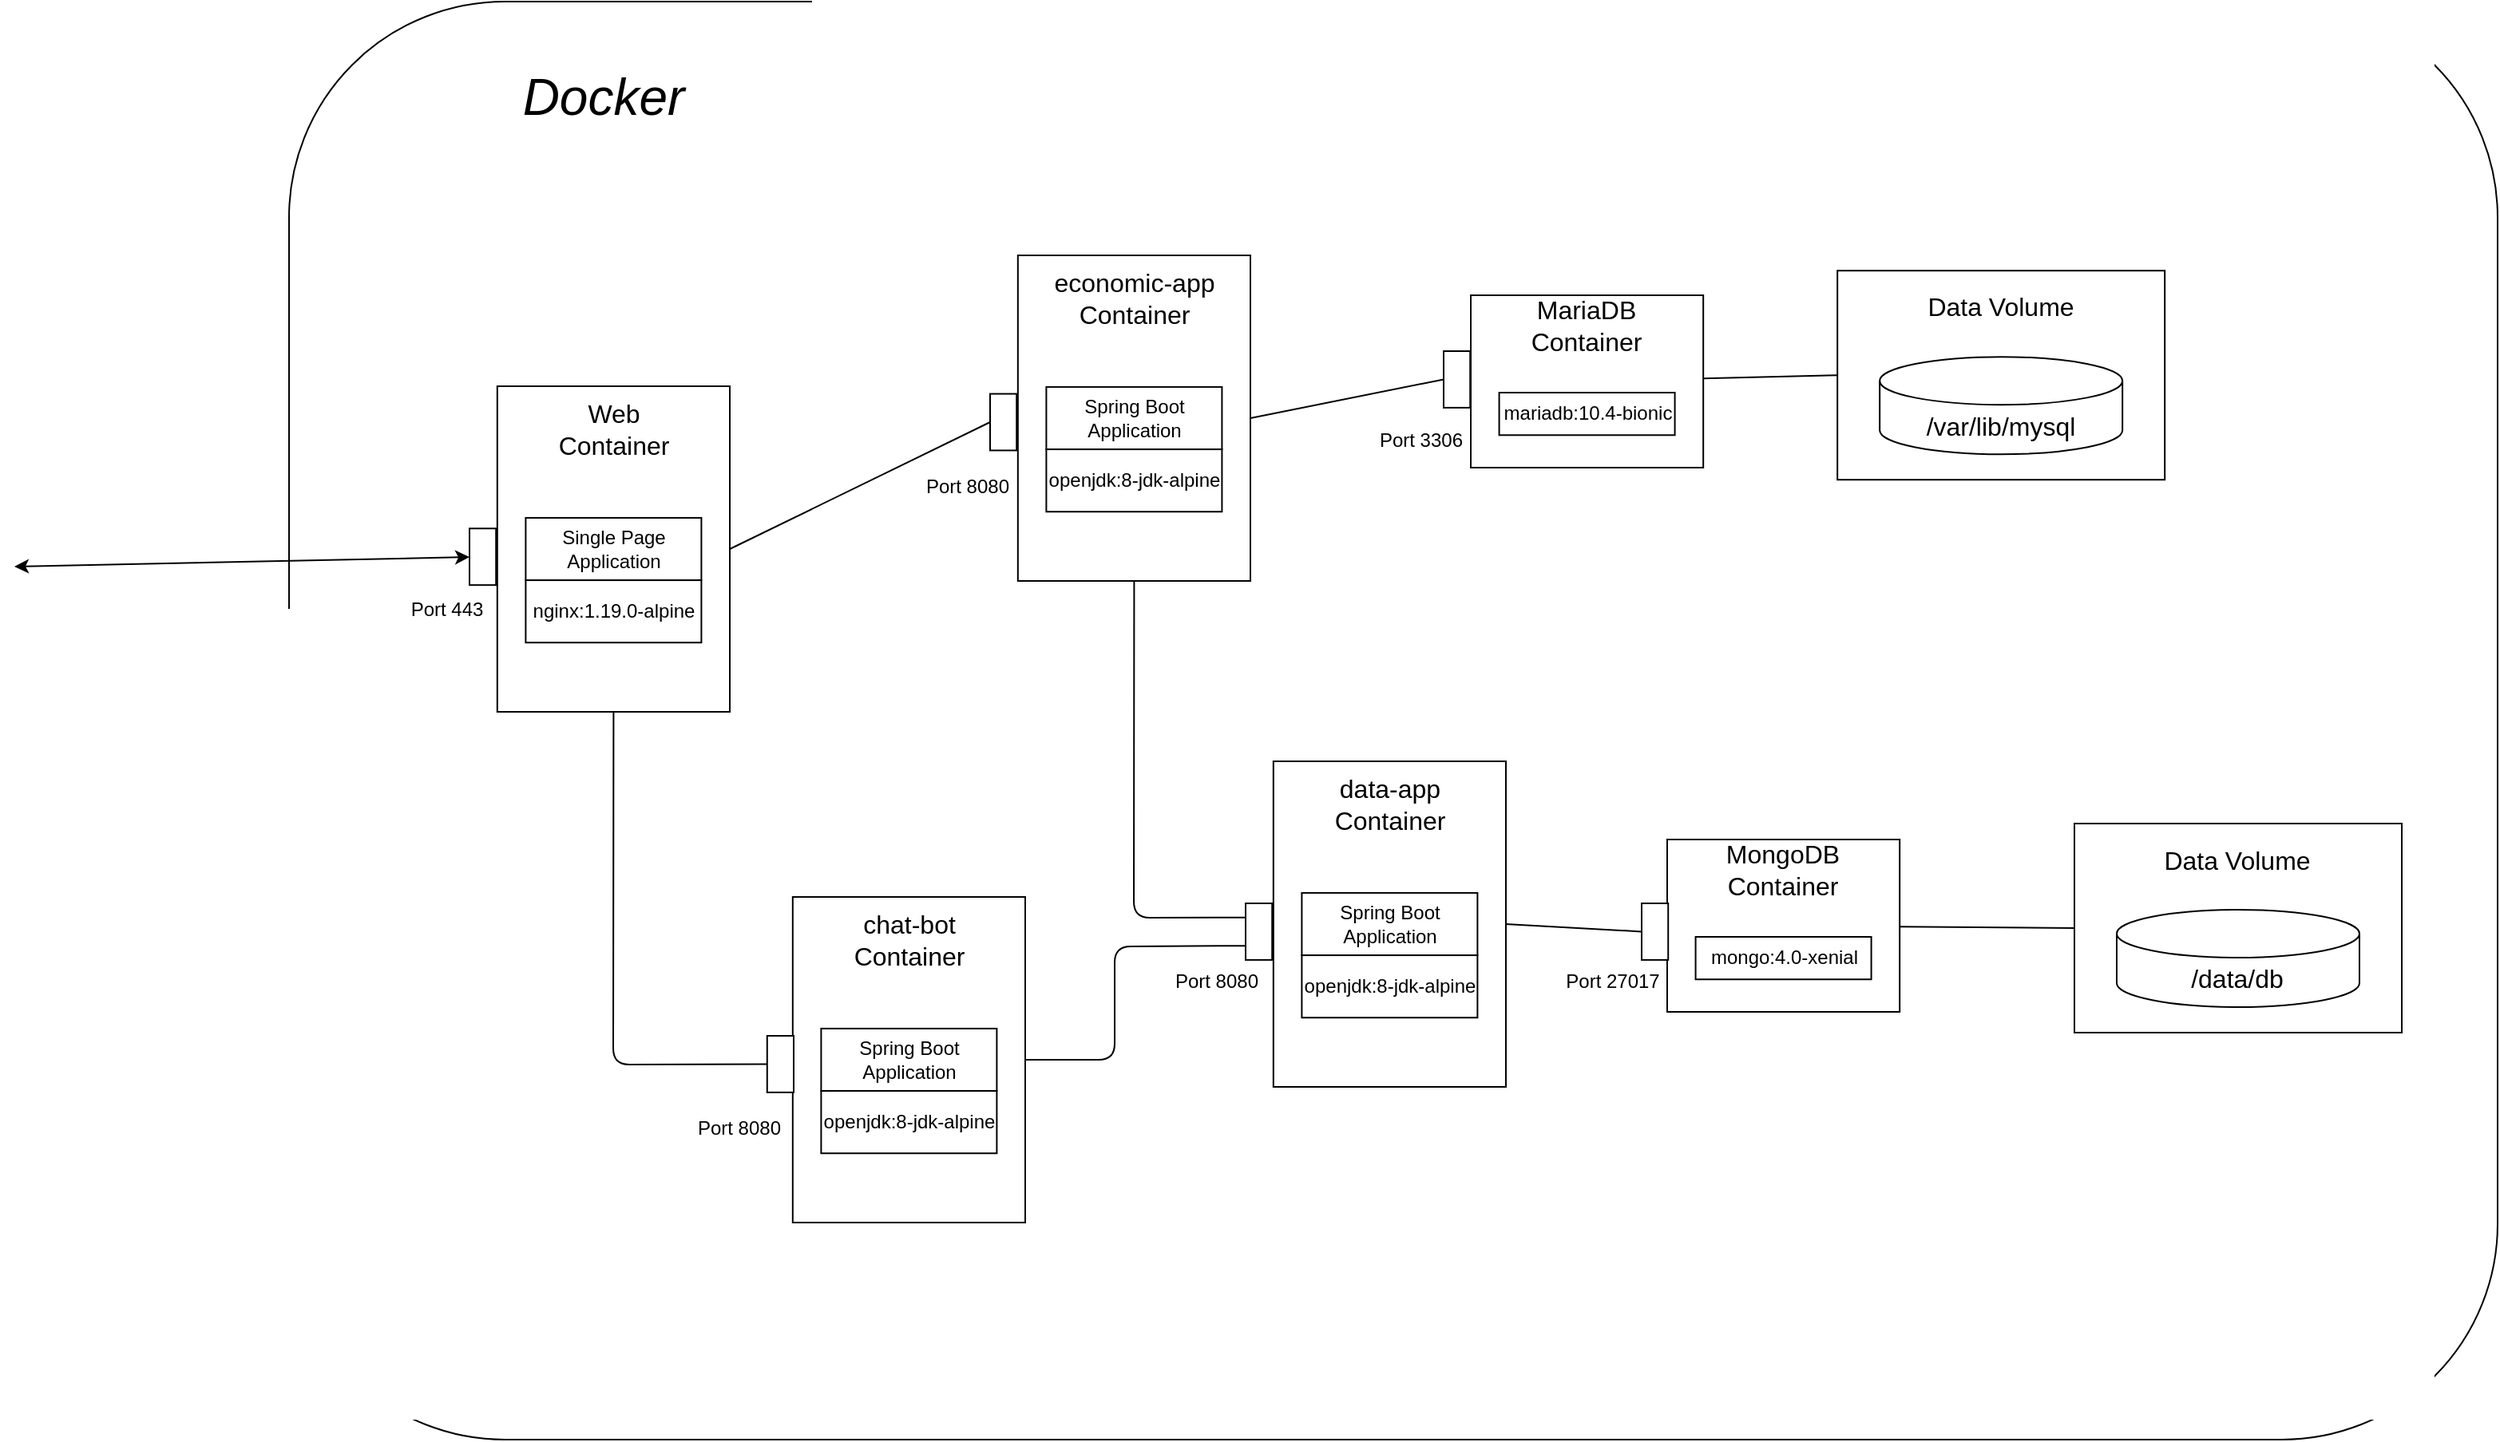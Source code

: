 <mxfile version="13.9.9" type="device"><diagram id="RwQKrFio4ie7IXwtJ4Yn" name="第1頁"><mxGraphModel dx="3060" dy="2240" grid="0" gridSize="10" guides="1" tooltips="1" connect="1" arrows="1" fold="1" page="1" pageScale="1" pageWidth="3000" pageHeight="2800" math="0" shadow="0"><root><mxCell id="0"/><mxCell id="1" parent="0"/><mxCell id="jvbXz2ZB5cgK_-Cs429x-13" value="" style="rounded=1;whiteSpace=wrap;html=1;" vertex="1" parent="1"><mxGeometry x="625" y="317" width="1383" height="901" as="geometry"/></mxCell><mxCell id="jvbXz2ZB5cgK_-Cs429x-15" value="Port 443" style="text;html=1;strokeColor=none;fillColor=none;align=center;verticalAlign=middle;whiteSpace=wrap;rounded=0;" vertex="1" parent="1"><mxGeometry x="692.61" y="688" width="62" height="20" as="geometry"/></mxCell><mxCell id="jvbXz2ZB5cgK_-Cs429x-16" value="" style="endArrow=classic;startArrow=classic;html=1;" edge="1" parent="1" target="jvbXz2ZB5cgK_-Cs429x-99"><mxGeometry width="50" height="50" relative="1" as="geometry"><mxPoint x="453" y="671" as="sourcePoint"/><mxPoint x="692.635" y="660.005" as="targetPoint"/></mxGeometry></mxCell><mxCell id="jvbXz2ZB5cgK_-Cs429x-21" value="" style="group" vertex="1" connectable="0" parent="1"><mxGeometry x="1067" y="476" width="160" height="261.0" as="geometry"/></mxCell><mxCell id="jvbXz2ZB5cgK_-Cs429x-27" value="" style="group" vertex="1" connectable="0" parent="jvbXz2ZB5cgK_-Cs429x-21"><mxGeometry x="14.41" width="145.59" height="204" as="geometry"/></mxCell><mxCell id="jvbXz2ZB5cgK_-Cs429x-19" value="" style="html=1;" vertex="1" parent="jvbXz2ZB5cgK_-Cs429x-27"><mxGeometry width="145.59" height="204" as="geometry"/></mxCell><mxCell id="jvbXz2ZB5cgK_-Cs429x-24" value="Spring Boot&lt;br&gt;Application" style="html=1;" vertex="1" parent="jvbXz2ZB5cgK_-Cs429x-27"><mxGeometry x="17.792" y="82.46" width="109.998" height="39.08" as="geometry"/></mxCell><mxCell id="jvbXz2ZB5cgK_-Cs429x-25" value="&lt;span style=&quot;font-size: 16px;&quot;&gt;economic-app&lt;/span&gt;&lt;br style=&quot;font-size: 16px;&quot;&gt;&lt;span style=&quot;font-size: 16px;&quot;&gt;Container&lt;/span&gt;" style="text;html=1;strokeColor=none;fillColor=none;align=center;verticalAlign=middle;whiteSpace=wrap;rounded=0;fontSize=16;" vertex="1" parent="jvbXz2ZB5cgK_-Cs429x-27"><mxGeometry x="10.292" y="7.034" width="124.998" height="40.644" as="geometry"/></mxCell><mxCell id="jvbXz2ZB5cgK_-Cs429x-26" value="openjdk:8-jdk-alpine" style="html=1;" vertex="1" parent="jvbXz2ZB5cgK_-Cs429x-27"><mxGeometry x="17.792" y="121.54" width="109.998" height="39.08" as="geometry"/></mxCell><mxCell id="jvbXz2ZB5cgK_-Cs429x-20" value="" style="html=1;rotation=0;" vertex="1" parent="1"><mxGeometry x="1064" y="562.77" width="16.61" height="35.45" as="geometry"/></mxCell><mxCell id="jvbXz2ZB5cgK_-Cs429x-29" value="" style="endArrow=none;html=1;entryX=0;entryY=0.5;entryDx=0;entryDy=0;exitX=1;exitY=0.5;exitDx=0;exitDy=0;" edge="1" parent="1" source="jvbXz2ZB5cgK_-Cs429x-95" target="jvbXz2ZB5cgK_-Cs429x-20"><mxGeometry width="50" height="50" relative="1" as="geometry"><mxPoint x="941" y="630.895" as="sourcePoint"/><mxPoint x="1019" y="591" as="targetPoint"/></mxGeometry></mxCell><mxCell id="jvbXz2ZB5cgK_-Cs429x-30" value="Port 8080" style="text;html=1;strokeColor=none;fillColor=none;align=center;verticalAlign=middle;whiteSpace=wrap;rounded=0;" vertex="1" parent="1"><mxGeometry x="1018.61" y="611" width="62" height="20" as="geometry"/></mxCell><mxCell id="jvbXz2ZB5cgK_-Cs429x-32" value="" style="group" vertex="1" connectable="0" parent="1"><mxGeometry x="1330" y="518" width="145.59" height="139" as="geometry"/></mxCell><mxCell id="jvbXz2ZB5cgK_-Cs429x-38" value="" style="group" vertex="1" connectable="0" parent="jvbXz2ZB5cgK_-Cs429x-32"><mxGeometry y="-5" width="145.59" height="108" as="geometry"/></mxCell><mxCell id="jvbXz2ZB5cgK_-Cs429x-39" value="" style="group" vertex="1" connectable="0" parent="jvbXz2ZB5cgK_-Cs429x-38"><mxGeometry x="35" y="-12" width="145.59" height="108" as="geometry"/></mxCell><mxCell id="jvbXz2ZB5cgK_-Cs429x-51" value="" style="group" vertex="1" connectable="0" parent="jvbXz2ZB5cgK_-Cs429x-39"><mxGeometry width="145.59" height="108" as="geometry"/></mxCell><mxCell id="jvbXz2ZB5cgK_-Cs429x-33" value="" style="html=1;" vertex="1" parent="jvbXz2ZB5cgK_-Cs429x-51"><mxGeometry width="145.59" height="108" as="geometry"/></mxCell><mxCell id="jvbXz2ZB5cgK_-Cs429x-35" value="MariaDB&lt;br&gt;Container" style="text;html=1;strokeColor=none;fillColor=none;align=center;verticalAlign=middle;whiteSpace=wrap;rounded=0;fontSize=16;" vertex="1" parent="jvbXz2ZB5cgK_-Cs429x-51"><mxGeometry x="10.292" y="4.793" width="124.998" height="27.693" as="geometry"/></mxCell><mxCell id="jvbXz2ZB5cgK_-Cs429x-36" value="mariadb:10.4-bionic" style="html=1;" vertex="1" parent="jvbXz2ZB5cgK_-Cs429x-51"><mxGeometry x="17.792" y="61.004" width="109.998" height="26.628" as="geometry"/></mxCell><mxCell id="jvbXz2ZB5cgK_-Cs429x-41" value="" style="group" vertex="1" connectable="0" parent="1"><mxGeometry x="1510.59" y="551.58" width="205" height="131" as="geometry"/></mxCell><mxCell id="jvbXz2ZB5cgK_-Cs429x-42" value="" style="group" vertex="1" connectable="0" parent="jvbXz2ZB5cgK_-Cs429x-41"><mxGeometry x="45.002" y="-67.996" width="205" height="131" as="geometry"/></mxCell><mxCell id="jvbXz2ZB5cgK_-Cs429x-48" value="" style="group" vertex="1" connectable="0" parent="jvbXz2ZB5cgK_-Cs429x-42"><mxGeometry x="39" y="2" width="205" height="131" as="geometry"/></mxCell><mxCell id="jvbXz2ZB5cgK_-Cs429x-43" value="" style="html=1;" vertex="1" parent="jvbXz2ZB5cgK_-Cs429x-48"><mxGeometry width="205" height="131" as="geometry"/></mxCell><mxCell id="jvbXz2ZB5cgK_-Cs429x-44" value="Data Volume" style="text;html=1;strokeColor=none;fillColor=none;align=center;verticalAlign=middle;whiteSpace=wrap;rounded=0;fontSize=16;" vertex="1" parent="jvbXz2ZB5cgK_-Cs429x-48"><mxGeometry x="14.492" y="5.814" width="176.005" height="33.591" as="geometry"/></mxCell><mxCell id="jvbXz2ZB5cgK_-Cs429x-46" value="/var/lib/mysql" style="shape=cylinder3;whiteSpace=wrap;html=1;boundedLbl=1;backgroundOutline=1;size=15;fontSize=16;" vertex="1" parent="jvbXz2ZB5cgK_-Cs429x-48"><mxGeometry x="26.49" y="54" width="152" height="61.01" as="geometry"/></mxCell><mxCell id="jvbXz2ZB5cgK_-Cs429x-49" value="" style="html=1;rotation=0;" vertex="1" parent="1"><mxGeometry x="1348" y="536" width="16.61" height="35.45" as="geometry"/></mxCell><mxCell id="jvbXz2ZB5cgK_-Cs429x-52" value="Port 3306" style="text;html=1;strokeColor=none;fillColor=none;align=center;verticalAlign=middle;whiteSpace=wrap;rounded=0;" vertex="1" parent="1"><mxGeometry x="1302.61" y="581.79" width="62" height="20" as="geometry"/></mxCell><mxCell id="jvbXz2ZB5cgK_-Cs429x-53" value="" style="endArrow=none;html=1;fontSize=16;entryX=0;entryY=0.5;entryDx=0;entryDy=0;exitX=1;exitY=0.5;exitDx=0;exitDy=0;" edge="1" parent="1" source="jvbXz2ZB5cgK_-Cs429x-19" target="jvbXz2ZB5cgK_-Cs429x-49"><mxGeometry width="50" height="50" relative="1" as="geometry"><mxPoint x="1254" y="510" as="sourcePoint"/><mxPoint x="1304" y="460" as="targetPoint"/></mxGeometry></mxCell><mxCell id="jvbXz2ZB5cgK_-Cs429x-54" value="" style="endArrow=none;html=1;fontSize=16;entryX=0;entryY=0.5;entryDx=0;entryDy=0;" edge="1" parent="1" source="jvbXz2ZB5cgK_-Cs429x-33" target="jvbXz2ZB5cgK_-Cs429x-43"><mxGeometry width="50" height="50" relative="1" as="geometry"><mxPoint x="1529" y="585" as="sourcePoint"/><mxPoint x="1579" y="535" as="targetPoint"/></mxGeometry></mxCell><mxCell id="jvbXz2ZB5cgK_-Cs429x-55" value="" style="group" vertex="1" connectable="0" parent="1"><mxGeometry x="1227" y="793" width="160" height="261.0" as="geometry"/></mxCell><mxCell id="jvbXz2ZB5cgK_-Cs429x-56" value="" style="group" vertex="1" connectable="0" parent="jvbXz2ZB5cgK_-Cs429x-55"><mxGeometry x="14.41" width="145.59" height="204" as="geometry"/></mxCell><mxCell id="jvbXz2ZB5cgK_-Cs429x-57" value="" style="html=1;" vertex="1" parent="jvbXz2ZB5cgK_-Cs429x-56"><mxGeometry width="145.59" height="204" as="geometry"/></mxCell><mxCell id="jvbXz2ZB5cgK_-Cs429x-58" value="Spring Boot&lt;br&gt;Application" style="html=1;" vertex="1" parent="jvbXz2ZB5cgK_-Cs429x-56"><mxGeometry x="17.792" y="82.46" width="109.998" height="39.08" as="geometry"/></mxCell><mxCell id="jvbXz2ZB5cgK_-Cs429x-59" value="&lt;span style=&quot;font-size: 16px&quot;&gt;data-app&lt;/span&gt;&lt;br style=&quot;font-size: 16px&quot;&gt;&lt;span style=&quot;font-size: 16px&quot;&gt;Container&lt;/span&gt;" style="text;html=1;strokeColor=none;fillColor=none;align=center;verticalAlign=middle;whiteSpace=wrap;rounded=0;fontSize=16;" vertex="1" parent="jvbXz2ZB5cgK_-Cs429x-56"><mxGeometry x="10.292" y="7.034" width="124.998" height="40.644" as="geometry"/></mxCell><mxCell id="jvbXz2ZB5cgK_-Cs429x-60" value="openjdk:8-jdk-alpine" style="html=1;" vertex="1" parent="jvbXz2ZB5cgK_-Cs429x-56"><mxGeometry x="17.792" y="121.54" width="109.998" height="39.08" as="geometry"/></mxCell><mxCell id="jvbXz2ZB5cgK_-Cs429x-61" value="" style="group" vertex="1" connectable="0" parent="1"><mxGeometry x="1453" y="859" width="145.59" height="139" as="geometry"/></mxCell><mxCell id="jvbXz2ZB5cgK_-Cs429x-62" value="" style="group" vertex="1" connectable="0" parent="jvbXz2ZB5cgK_-Cs429x-61"><mxGeometry y="-5" width="145.59" height="108" as="geometry"/></mxCell><mxCell id="jvbXz2ZB5cgK_-Cs429x-63" value="" style="group" vertex="1" connectable="0" parent="jvbXz2ZB5cgK_-Cs429x-62"><mxGeometry x="35" y="-12" width="145.59" height="108" as="geometry"/></mxCell><mxCell id="jvbXz2ZB5cgK_-Cs429x-64" value="" style="group" vertex="1" connectable="0" parent="jvbXz2ZB5cgK_-Cs429x-63"><mxGeometry width="145.59" height="108" as="geometry"/></mxCell><mxCell id="jvbXz2ZB5cgK_-Cs429x-65" value="" style="html=1;" vertex="1" parent="jvbXz2ZB5cgK_-Cs429x-64"><mxGeometry width="145.59" height="108" as="geometry"/></mxCell><mxCell id="jvbXz2ZB5cgK_-Cs429x-66" value="MongoDB&lt;br&gt;Container" style="text;html=1;strokeColor=none;fillColor=none;align=center;verticalAlign=middle;whiteSpace=wrap;rounded=0;fontSize=16;" vertex="1" parent="jvbXz2ZB5cgK_-Cs429x-64"><mxGeometry x="10.292" y="4.793" width="124.998" height="27.693" as="geometry"/></mxCell><mxCell id="jvbXz2ZB5cgK_-Cs429x-67" value="mongo:4.0-xenial" style="html=1;" vertex="1" parent="jvbXz2ZB5cgK_-Cs429x-64"><mxGeometry x="17.792" y="61.004" width="109.998" height="26.628" as="geometry"/></mxCell><mxCell id="jvbXz2ZB5cgK_-Cs429x-68" value="" style="html=1;rotation=0;" vertex="1" parent="1"><mxGeometry x="1472" y="882" width="16.61" height="35.45" as="geometry"/></mxCell><mxCell id="jvbXz2ZB5cgK_-Cs429x-69" value="" style="group" vertex="1" connectable="0" parent="1"><mxGeometry x="1659" y="898" width="205" height="131" as="geometry"/></mxCell><mxCell id="jvbXz2ZB5cgK_-Cs429x-70" value="" style="group" vertex="1" connectable="0" parent="jvbXz2ZB5cgK_-Cs429x-69"><mxGeometry x="45.002" y="-67.996" width="205" height="131" as="geometry"/></mxCell><mxCell id="jvbXz2ZB5cgK_-Cs429x-71" value="" style="group" vertex="1" connectable="0" parent="jvbXz2ZB5cgK_-Cs429x-70"><mxGeometry x="39" y="2" width="205" height="131" as="geometry"/></mxCell><mxCell id="jvbXz2ZB5cgK_-Cs429x-72" value="" style="html=1;" vertex="1" parent="jvbXz2ZB5cgK_-Cs429x-71"><mxGeometry width="205" height="131" as="geometry"/></mxCell><mxCell id="jvbXz2ZB5cgK_-Cs429x-73" value="Data Volume" style="text;html=1;strokeColor=none;fillColor=none;align=center;verticalAlign=middle;whiteSpace=wrap;rounded=0;fontSize=16;" vertex="1" parent="jvbXz2ZB5cgK_-Cs429x-71"><mxGeometry x="14.492" y="5.814" width="176.005" height="33.591" as="geometry"/></mxCell><mxCell id="jvbXz2ZB5cgK_-Cs429x-74" value="/data/db" style="shape=cylinder3;whiteSpace=wrap;html=1;boundedLbl=1;backgroundOutline=1;size=15;fontSize=16;" vertex="1" parent="jvbXz2ZB5cgK_-Cs429x-71"><mxGeometry x="26.49" y="54" width="152" height="61.01" as="geometry"/></mxCell><mxCell id="jvbXz2ZB5cgK_-Cs429x-77" value="" style="html=1;rotation=0;" vertex="1" parent="1"><mxGeometry x="1224" y="882" width="16.61" height="35.45" as="geometry"/></mxCell><mxCell id="jvbXz2ZB5cgK_-Cs429x-78" value="" style="endArrow=none;html=1;fontSize=16;entryX=0.5;entryY=1;entryDx=0;entryDy=0;exitX=0;exitY=0.25;exitDx=0;exitDy=0;" edge="1" parent="1" source="jvbXz2ZB5cgK_-Cs429x-77" target="jvbXz2ZB5cgK_-Cs429x-19"><mxGeometry width="50" height="50" relative="1" as="geometry"><mxPoint x="1095" y="864" as="sourcePoint"/><mxPoint x="1145" y="814" as="targetPoint"/><Array as="points"><mxPoint x="1154" y="891"/></Array></mxGeometry></mxCell><mxCell id="jvbXz2ZB5cgK_-Cs429x-79" value="Port 8080" style="text;html=1;strokeColor=none;fillColor=none;align=center;verticalAlign=middle;whiteSpace=wrap;rounded=0;" vertex="1" parent="1"><mxGeometry x="1175" y="921" width="62" height="20" as="geometry"/></mxCell><mxCell id="jvbXz2ZB5cgK_-Cs429x-80" value="Port 27017" style="text;html=1;strokeColor=none;fillColor=none;align=center;verticalAlign=middle;whiteSpace=wrap;rounded=0;" vertex="1" parent="1"><mxGeometry x="1423" y="921" width="62" height="20" as="geometry"/></mxCell><mxCell id="jvbXz2ZB5cgK_-Cs429x-81" value="" style="endArrow=none;html=1;fontSize=16;entryX=0;entryY=0.5;entryDx=0;entryDy=0;exitX=1;exitY=0.5;exitDx=0;exitDy=0;" edge="1" parent="1" source="jvbXz2ZB5cgK_-Cs429x-57" target="jvbXz2ZB5cgK_-Cs429x-68"><mxGeometry width="50" height="50" relative="1" as="geometry"><mxPoint x="1402" y="903" as="sourcePoint"/><mxPoint x="1452" y="853" as="targetPoint"/></mxGeometry></mxCell><mxCell id="jvbXz2ZB5cgK_-Cs429x-82" value="" style="endArrow=none;html=1;fontSize=16;entryX=0;entryY=0.5;entryDx=0;entryDy=0;" edge="1" parent="1" source="jvbXz2ZB5cgK_-Cs429x-65" target="jvbXz2ZB5cgK_-Cs429x-72"><mxGeometry width="50" height="50" relative="1" as="geometry"><mxPoint x="1659" y="928" as="sourcePoint"/><mxPoint x="1709" y="878" as="targetPoint"/></mxGeometry></mxCell><mxCell id="jvbXz2ZB5cgK_-Cs429x-83" value="" style="group" vertex="1" connectable="0" parent="1"><mxGeometry x="926" y="878" width="160" height="261.0" as="geometry"/></mxCell><mxCell id="jvbXz2ZB5cgK_-Cs429x-84" value="" style="group" vertex="1" connectable="0" parent="jvbXz2ZB5cgK_-Cs429x-83"><mxGeometry x="14.41" width="145.59" height="204" as="geometry"/></mxCell><mxCell id="jvbXz2ZB5cgK_-Cs429x-85" value="" style="html=1;" vertex="1" parent="jvbXz2ZB5cgK_-Cs429x-84"><mxGeometry width="145.59" height="204" as="geometry"/></mxCell><mxCell id="jvbXz2ZB5cgK_-Cs429x-86" value="Spring Boot&lt;br&gt;Application" style="html=1;" vertex="1" parent="jvbXz2ZB5cgK_-Cs429x-84"><mxGeometry x="17.792" y="82.46" width="109.998" height="39.08" as="geometry"/></mxCell><mxCell id="jvbXz2ZB5cgK_-Cs429x-87" value="&lt;span style=&quot;font-size: 16px&quot;&gt;chat-bot&lt;/span&gt;&lt;br style=&quot;font-size: 16px&quot;&gt;&lt;span style=&quot;font-size: 16px&quot;&gt;Container&lt;/span&gt;" style="text;html=1;strokeColor=none;fillColor=none;align=center;verticalAlign=middle;whiteSpace=wrap;rounded=0;fontSize=16;" vertex="1" parent="jvbXz2ZB5cgK_-Cs429x-84"><mxGeometry x="10.292" y="7.034" width="124.998" height="40.644" as="geometry"/></mxCell><mxCell id="jvbXz2ZB5cgK_-Cs429x-88" value="openjdk:8-jdk-alpine" style="html=1;" vertex="1" parent="jvbXz2ZB5cgK_-Cs429x-84"><mxGeometry x="17.792" y="121.54" width="109.998" height="39.08" as="geometry"/></mxCell><mxCell id="jvbXz2ZB5cgK_-Cs429x-89" value="" style="endArrow=none;html=1;fontSize=16;entryX=0;entryY=0.75;entryDx=0;entryDy=0;exitX=1;exitY=0.5;exitDx=0;exitDy=0;" edge="1" parent="1" source="jvbXz2ZB5cgK_-Cs429x-85" target="jvbXz2ZB5cgK_-Cs429x-77"><mxGeometry width="50" height="50" relative="1" as="geometry"><mxPoint x="1133" y="1132" as="sourcePoint"/><mxPoint x="1183" y="1082" as="targetPoint"/><Array as="points"><mxPoint x="1142" y="980"/><mxPoint x="1142" y="909"/></Array></mxGeometry></mxCell><mxCell id="jvbXz2ZB5cgK_-Cs429x-90" value="" style="html=1;rotation=0;" vertex="1" parent="1"><mxGeometry x="924.39" y="965" width="16.61" height="35.45" as="geometry"/></mxCell><mxCell id="jvbXz2ZB5cgK_-Cs429x-91" value="Port 8080" style="text;html=1;strokeColor=none;fillColor=none;align=center;verticalAlign=middle;whiteSpace=wrap;rounded=0;" vertex="1" parent="1"><mxGeometry x="876.0" y="1013" width="62" height="20" as="geometry"/></mxCell><mxCell id="jvbXz2ZB5cgK_-Cs429x-92" value="" style="endArrow=none;html=1;fontSize=16;entryX=0.5;entryY=1;entryDx=0;entryDy=0;exitX=0;exitY=0.5;exitDx=0;exitDy=0;" edge="1" parent="1" source="jvbXz2ZB5cgK_-Cs429x-90" target="jvbXz2ZB5cgK_-Cs429x-95"><mxGeometry width="50" height="50" relative="1" as="geometry"><mxPoint x="729" y="873" as="sourcePoint"/><mxPoint x="828" y="718.21" as="targetPoint"/><Array as="points"><mxPoint x="828" y="983"/></Array></mxGeometry></mxCell><mxCell id="jvbXz2ZB5cgK_-Cs429x-93" value="" style="group" vertex="1" connectable="0" parent="1"><mxGeometry x="741" y="558" width="160" height="261.0" as="geometry"/></mxCell><mxCell id="jvbXz2ZB5cgK_-Cs429x-94" value="" style="group" vertex="1" connectable="0" parent="jvbXz2ZB5cgK_-Cs429x-93"><mxGeometry x="14.41" width="145.59" height="204" as="geometry"/></mxCell><mxCell id="jvbXz2ZB5cgK_-Cs429x-95" value="" style="html=1;" vertex="1" parent="jvbXz2ZB5cgK_-Cs429x-94"><mxGeometry width="145.59" height="204" as="geometry"/></mxCell><mxCell id="jvbXz2ZB5cgK_-Cs429x-96" value="Single Page&lt;br&gt;Application" style="html=1;" vertex="1" parent="jvbXz2ZB5cgK_-Cs429x-94"><mxGeometry x="17.792" y="82.46" width="109.998" height="39.08" as="geometry"/></mxCell><mxCell id="jvbXz2ZB5cgK_-Cs429x-97" value="&lt;span style=&quot;font-size: 16px&quot;&gt;Web&lt;/span&gt;&lt;br style=&quot;font-size: 16px&quot;&gt;&lt;span style=&quot;font-size: 16px&quot;&gt;Container&lt;/span&gt;" style="text;html=1;strokeColor=none;fillColor=none;align=center;verticalAlign=middle;whiteSpace=wrap;rounded=0;fontSize=16;" vertex="1" parent="jvbXz2ZB5cgK_-Cs429x-94"><mxGeometry x="10.292" y="7.034" width="124.998" height="40.644" as="geometry"/></mxCell><mxCell id="jvbXz2ZB5cgK_-Cs429x-98" value="nginx:1.19.0-alpine" style="html=1;" vertex="1" parent="jvbXz2ZB5cgK_-Cs429x-94"><mxGeometry x="17.792" y="121.54" width="109.998" height="39.08" as="geometry"/></mxCell><mxCell id="jvbXz2ZB5cgK_-Cs429x-99" value="" style="html=1;rotation=0;" vertex="1" parent="1"><mxGeometry x="738" y="647.13" width="16.61" height="35.45" as="geometry"/></mxCell><mxCell id="jvbXz2ZB5cgK_-Cs429x-100" value="&lt;font style=&quot;font-size: 32px&quot;&gt;&lt;i&gt;Docker&lt;/i&gt;&lt;/font&gt;" style="text;html=1;strokeColor=none;fillColor=none;align=center;verticalAlign=middle;whiteSpace=wrap;rounded=0;fontSize=20;" vertex="1" parent="1"><mxGeometry x="741" y="344" width="162" height="65" as="geometry"/></mxCell></root></mxGraphModel></diagram></mxfile>